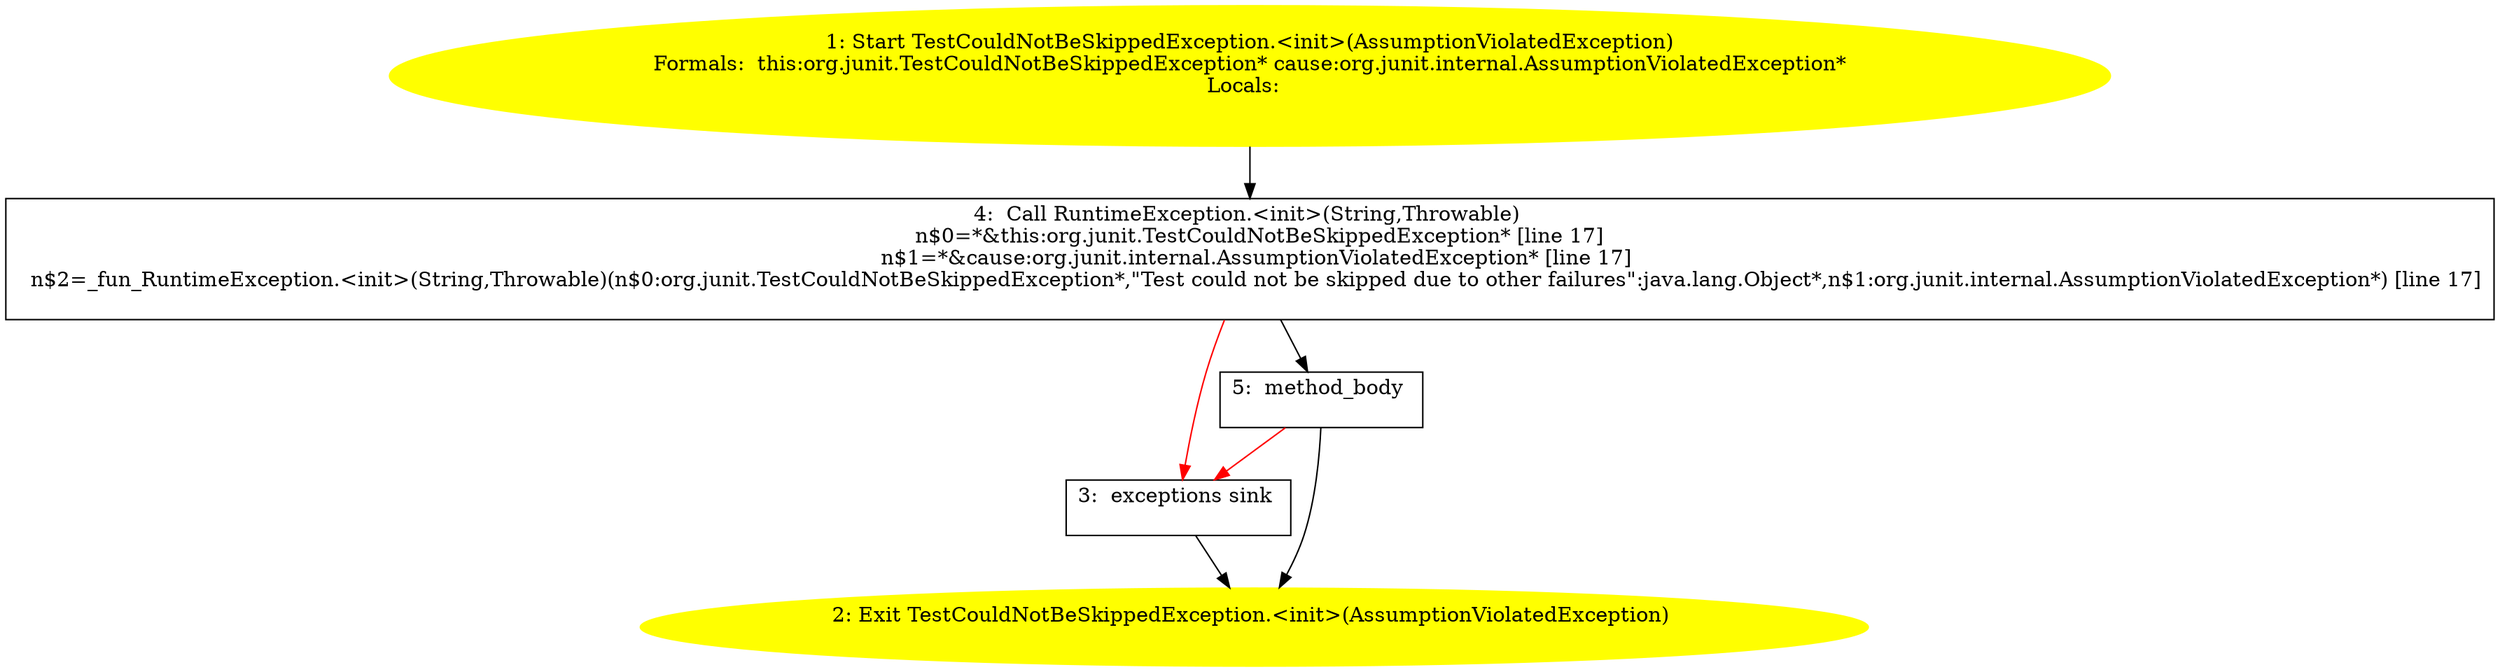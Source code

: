 /* @generated */
digraph cfg {
"org.junit.TestCouldNotBeSkippedException.<init>(org.junit.internal.AssumptionViolatedException).b486547a537e214245294689e6b7f054_1" [label="1: Start TestCouldNotBeSkippedException.<init>(AssumptionViolatedException)\nFormals:  this:org.junit.TestCouldNotBeSkippedException* cause:org.junit.internal.AssumptionViolatedException*\nLocals:  \n  " color=yellow style=filled]
	

	 "org.junit.TestCouldNotBeSkippedException.<init>(org.junit.internal.AssumptionViolatedException).b486547a537e214245294689e6b7f054_1" -> "org.junit.TestCouldNotBeSkippedException.<init>(org.junit.internal.AssumptionViolatedException).b486547a537e214245294689e6b7f054_4" ;
"org.junit.TestCouldNotBeSkippedException.<init>(org.junit.internal.AssumptionViolatedException).b486547a537e214245294689e6b7f054_2" [label="2: Exit TestCouldNotBeSkippedException.<init>(AssumptionViolatedException) \n  " color=yellow style=filled]
	

"org.junit.TestCouldNotBeSkippedException.<init>(org.junit.internal.AssumptionViolatedException).b486547a537e214245294689e6b7f054_3" [label="3:  exceptions sink \n  " shape="box"]
	

	 "org.junit.TestCouldNotBeSkippedException.<init>(org.junit.internal.AssumptionViolatedException).b486547a537e214245294689e6b7f054_3" -> "org.junit.TestCouldNotBeSkippedException.<init>(org.junit.internal.AssumptionViolatedException).b486547a537e214245294689e6b7f054_2" ;
"org.junit.TestCouldNotBeSkippedException.<init>(org.junit.internal.AssumptionViolatedException).b486547a537e214245294689e6b7f054_4" [label="4:  Call RuntimeException.<init>(String,Throwable) \n   n$0=*&this:org.junit.TestCouldNotBeSkippedException* [line 17]\n  n$1=*&cause:org.junit.internal.AssumptionViolatedException* [line 17]\n  n$2=_fun_RuntimeException.<init>(String,Throwable)(n$0:org.junit.TestCouldNotBeSkippedException*,\"Test could not be skipped due to other failures\":java.lang.Object*,n$1:org.junit.internal.AssumptionViolatedException*) [line 17]\n " shape="box"]
	

	 "org.junit.TestCouldNotBeSkippedException.<init>(org.junit.internal.AssumptionViolatedException).b486547a537e214245294689e6b7f054_4" -> "org.junit.TestCouldNotBeSkippedException.<init>(org.junit.internal.AssumptionViolatedException).b486547a537e214245294689e6b7f054_5" ;
	 "org.junit.TestCouldNotBeSkippedException.<init>(org.junit.internal.AssumptionViolatedException).b486547a537e214245294689e6b7f054_4" -> "org.junit.TestCouldNotBeSkippedException.<init>(org.junit.internal.AssumptionViolatedException).b486547a537e214245294689e6b7f054_3" [color="red" ];
"org.junit.TestCouldNotBeSkippedException.<init>(org.junit.internal.AssumptionViolatedException).b486547a537e214245294689e6b7f054_5" [label="5:  method_body \n  " shape="box"]
	

	 "org.junit.TestCouldNotBeSkippedException.<init>(org.junit.internal.AssumptionViolatedException).b486547a537e214245294689e6b7f054_5" -> "org.junit.TestCouldNotBeSkippedException.<init>(org.junit.internal.AssumptionViolatedException).b486547a537e214245294689e6b7f054_2" ;
	 "org.junit.TestCouldNotBeSkippedException.<init>(org.junit.internal.AssumptionViolatedException).b486547a537e214245294689e6b7f054_5" -> "org.junit.TestCouldNotBeSkippedException.<init>(org.junit.internal.AssumptionViolatedException).b486547a537e214245294689e6b7f054_3" [color="red" ];
}
